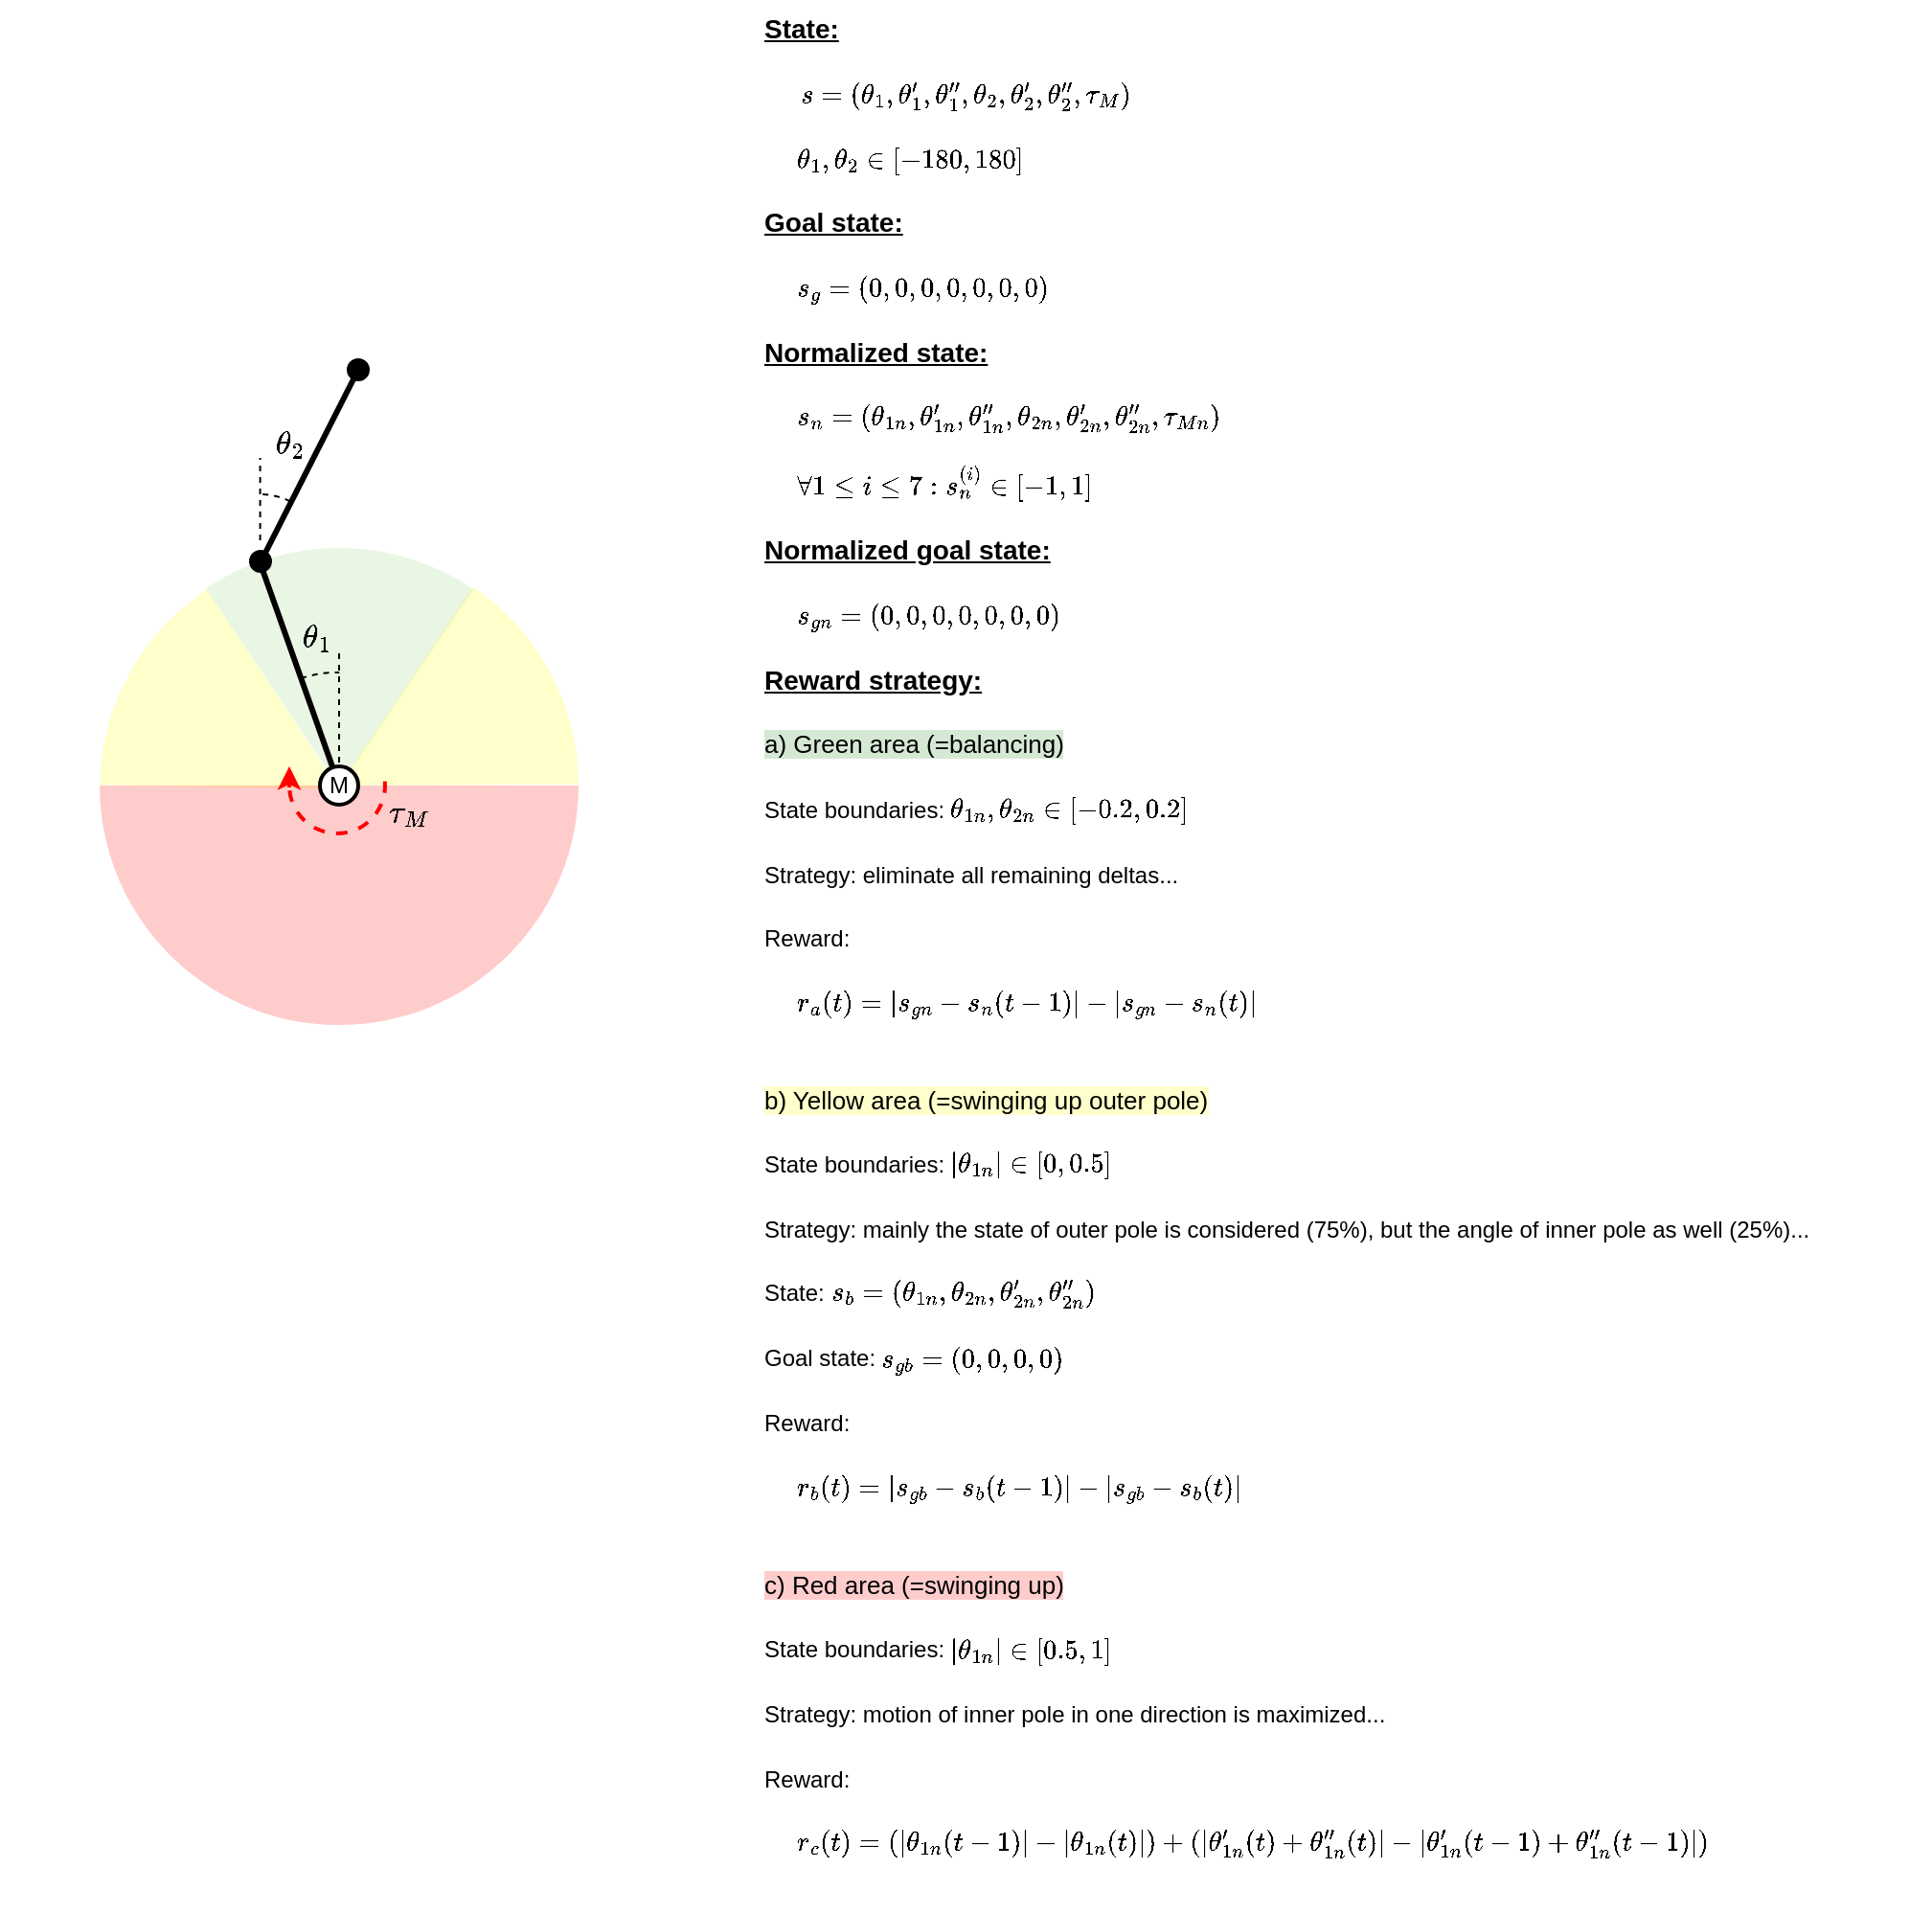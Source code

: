 <mxfile version="20.3.0" type="device"><diagram id="SoAf9DNDnfPF7d_BgXNH" name="Page-1"><mxGraphModel dx="950" dy="624" grid="0" gridSize="10" guides="1" tooltips="1" connect="1" arrows="1" fold="1" page="1" pageScale="1" pageWidth="827" pageHeight="1169" math="1" shadow="0"><root><mxCell id="0"/><mxCell id="1" parent="0"/><mxCell id="RjdXj3tlq7jlihEZckTk-12" value="" style="verticalLabelPosition=bottom;verticalAlign=top;html=1;shape=mxgraph.basic.partConcEllipse;startAngle=0.378;endAngle=0.532;arcWidth=1.24;dashed=1;strokeColor=none;strokeWidth=2;fillColor=#FFFF00;opacity=20;rotation=135;" parent="1" vertex="1"><mxGeometry x="90" y="327" width="250" height="250" as="geometry"/></mxCell><mxCell id="RjdXj3tlq7jlihEZckTk-23" value="&lt;u style=&quot;font-weight: bold;&quot;&gt;State:&lt;/u&gt;&lt;br&gt;&lt;br&gt;&amp;nbsp; &amp;nbsp; &amp;nbsp;&lt;font style=&quot;font-size: 12px;&quot;&gt;\(s = (\theta_1,&amp;nbsp;\theta_1',\theta_1'', \theta_2, \theta_2', \theta_2'', \tau_M)\)&lt;br&gt;&lt;br&gt;&amp;nbsp; &amp;nbsp; &amp;nbsp;\(\theta_1, \theta_2 \in [-180,180]\)&lt;/font&gt;&lt;br&gt;&lt;u style=&quot;font-weight: bold;&quot;&gt;&lt;br&gt;&lt;/u&gt;&lt;u style=&quot;font-weight: bold;&quot;&gt;Goal state:&lt;/u&gt;&lt;br&gt;&lt;br&gt;&lt;font style=&quot;font-size: 12px;&quot;&gt;&amp;nbsp; &amp;nbsp; &amp;nbsp;\(s_g = ( 0,0,0,0,0,0,0 )\)&lt;/font&gt;&lt;br&gt;&lt;u style=&quot;font-weight: bold;&quot;&gt;&lt;br&gt;Normalized state:&lt;/u&gt;&lt;br&gt;&lt;br&gt;&lt;font style=&quot;font-size: 12px;&quot;&gt;&amp;nbsp; &amp;nbsp; &amp;nbsp;\(s_n = (\theta_{1n},&amp;nbsp;\theta_{1n}',\theta_{1n}'', \theta_{2n}, \theta_{2n}', \theta_{2n}'', \tau_{Mn})\)&lt;br&gt;&lt;br&gt;&amp;nbsp; &amp;nbsp; &amp;nbsp;\(\forall 1\le i \le 7: s_n^{(i)} \in [-1,1]\)&lt;br&gt;&lt;/font&gt;&lt;u style=&quot;font-weight: bold;&quot;&gt;&lt;br&gt;&lt;/u&gt;&lt;u style=&quot;font-weight: bold;&quot;&gt;Normalized goal state:&lt;/u&gt;&lt;br&gt;&lt;br&gt;&lt;font style=&quot;font-size: 12px;&quot;&gt;&amp;nbsp; &amp;nbsp; &amp;nbsp;\(s_{gn} = ( 0,0,0,0,0,0,0 )\)&lt;/font&gt;&lt;br&gt;&lt;b style=&quot;text-decoration-line: underline;&quot;&gt;&lt;br&gt;Reward strategy:&lt;/b&gt;&lt;br&gt;&lt;br&gt;&lt;font style=&quot;font-size: 13px;&quot;&gt;&lt;span style=&quot;background-color: rgb(213, 232, 212);&quot;&gt;a) Green area (=balancing)&lt;/span&gt;&lt;br&gt;&lt;/font&gt;&lt;font style=&quot;font-size: 12px;&quot;&gt;&lt;font style=&quot;font-size: 12px;&quot;&gt;&lt;br&gt;State boundaries: \(\theta_{1n}, \theta_{2n}&lt;br&gt;&amp;nbsp;\in [-0.2, 0.2]\)&lt;br&gt;&lt;br&gt;Strategy: eliminate all remaining deltas...&lt;/font&gt;&lt;br&gt;&lt;br&gt;Reward: &lt;br&gt;&lt;br&gt;&amp;nbsp; &amp;nbsp; &amp;nbsp;\(r_a(t) = |s_{gn} - s_n(t-1)| - |s_{gn} - s_n(t)|\)&lt;br&gt;&lt;br&gt;&lt;/font&gt;&lt;span style=&quot;background-color: rgb(255, 255, 204); font-size: 13px;&quot;&gt;&lt;font style=&quot;font-size: 13px;&quot;&gt;&lt;br&gt;&lt;/font&gt;&lt;span style=&quot;font-size: 13px;&quot;&gt;b) Yellow area (=swinging up outer pole)&lt;/span&gt;&lt;/span&gt;&lt;br&gt;&lt;font style=&quot;font-size: 12px;&quot;&gt;&lt;br&gt;State boundaries: \(|\theta_{1n}| \in [0, 0.5]\)&lt;br&gt;&lt;br&gt;Strategy: mainly the state of outer pole is considered (75%), but the angle of inner pole as well (25%)...&lt;br&gt;&lt;br&gt;State: \(s_b = (\theta_{1n}, \theta_{2n}, \theta_{2n}', \theta_{2n}'') \)&lt;br&gt;&lt;br&gt;Goal state: \(s_{gb} = (0,0,0,0) \)&lt;br&gt;&lt;/font&gt;&lt;font style=&quot;font-size: 12px;&quot;&gt;&lt;br&gt;Reward:&lt;/font&gt;&lt;span style=&quot;font-size: 12px;&quot;&gt;&amp;nbsp;&lt;br&gt;&lt;br&gt;&amp;nbsp; &amp;nbsp; &amp;nbsp;\(r_b(t) = |s_{gb} - s_b(t-1)| - |s_{gb} - s_b(t)|\)&lt;/span&gt;&lt;br style=&quot;font-size: 12px;&quot;&gt;&lt;span style=&quot;background-color: rgb(255, 204, 204); font-size: 13px;&quot;&gt;&lt;font style=&quot;font-size: 13px;&quot;&gt;&lt;br&gt;&lt;br&gt;&lt;/font&gt;&lt;font style=&quot;font-size: 13px;&quot;&gt;c) Red area (=swinging up)&lt;/font&gt;&lt;/span&gt;&lt;font style=&quot;font-size: 13px;&quot;&gt;&lt;br&gt;&lt;/font&gt;&lt;font style=&quot;font-size: 12px;&quot;&gt;&lt;br&gt;State boundaries: \(|\theta_{1n}| \in [0.5, 1]\)&lt;br&gt;&lt;br&gt;Strategy: motion of inner pole in one direction is maximized...&lt;/font&gt;&lt;br&gt;&lt;font style=&quot;font-size: 12px;&quot;&gt;&lt;br&gt;Reward: &lt;br&gt;&lt;br&gt;&amp;nbsp; &amp;nbsp; &amp;nbsp;\(r_c(t) = ( |\theta_{1n}(t-1)| - |\theta_{1n}(t)| ) + ( |\theta_{1n}'(t) + \theta_{1n}''(t)| - |\theta_{1n}'(t-1) + \theta_{1n}''(t-1)|)\)&lt;/font&gt;" style="text;html=1;strokeColor=none;fillColor=none;align=left;verticalAlign=top;whiteSpace=wrap;rounded=0;dashed=1;strokeWidth=2;fontSize=14;" parent="1" vertex="1"><mxGeometry x="435" y="40" width="610" height="850" as="geometry"/></mxCell><mxCell id="xLzRDOE9kw9c_Kzfz_7v-2" value="" style="group" vertex="1" connectable="0" parent="1"><mxGeometry x="61.907" y="228" width="306.186" height="375.093" as="geometry"/></mxCell><mxCell id="RjdXj3tlq7jlihEZckTk-10" value="" style="verticalLabelPosition=bottom;verticalAlign=top;html=1;shape=mxgraph.basic.partConcEllipse;startAngle=0.406;endAngle=0.595;arcWidth=1.24;dashed=1;strokeColor=none;strokeWidth=2;fillColor=#97D077;opacity=20;rotation=-180;" parent="xLzRDOE9kw9c_Kzfz_7v-2" vertex="1"><mxGeometry x="28.093" y="98" width="250" height="250" as="geometry"/></mxCell><mxCell id="RjdXj3tlq7jlihEZckTk-9" value="" style="verticalLabelPosition=bottom;verticalAlign=top;html=1;shape=mxgraph.basic.partConcEllipse;startAngle=0.25;endAngle=0.75;arcWidth=1.24;dashed=1;strokeColor=none;strokeWidth=2;fillColor=#FF0000;opacity=20;" parent="xLzRDOE9kw9c_Kzfz_7v-2" vertex="1"><mxGeometry x="28.093" y="97" width="250" height="250" as="geometry"/></mxCell><mxCell id="RjdXj3tlq7jlihEZckTk-1" value="" style="endArrow=none;html=1;rounded=0;strokeWidth=3;exitX=0.665;exitY=0.969;exitDx=0;exitDy=0;exitPerimeter=0;" parent="xLzRDOE9kw9c_Kzfz_7v-2" source="RjdXj3tlq7jlihEZckTk-10" target="RjdXj3tlq7jlihEZckTk-6" edge="1"><mxGeometry width="50" height="50" relative="1" as="geometry"><mxPoint x="73.093" y="102" as="sourcePoint"/><mxPoint x="147.487" y="176.393" as="targetPoint"/></mxGeometry></mxCell><mxCell id="RjdXj3tlq7jlihEZckTk-3" value="" style="endArrow=none;html=1;rounded=0;strokeWidth=3;bendable=0;sketch=0;exitX=0.665;exitY=0.976;exitDx=0;exitDy=0;exitPerimeter=0;" parent="xLzRDOE9kw9c_Kzfz_7v-2" edge="1"><mxGeometry width="50" height="50" relative="1" as="geometry"><mxPoint x="111.843" y="106" as="sourcePoint"/><mxPoint x="163.093" y="5" as="targetPoint"/></mxGeometry></mxCell><mxCell id="RjdXj3tlq7jlihEZckTk-11" value="" style="verticalLabelPosition=bottom;verticalAlign=top;html=1;shape=mxgraph.basic.partConcEllipse;startAngle=0.386;endAngle=0.541;arcWidth=1.24;dashed=1;strokeColor=none;strokeWidth=2;fillColor=#FFFF00;opacity=20;rotation=-105;" parent="xLzRDOE9kw9c_Kzfz_7v-2" vertex="1"><mxGeometry x="28.093" y="97" width="250" height="250" as="geometry"/></mxCell><mxCell id="RjdXj3tlq7jlihEZckTk-6" value="M" style="ellipse;whiteSpace=wrap;html=1;aspect=fixed;strokeWidth=2;" parent="xLzRDOE9kw9c_Kzfz_7v-2" vertex="1"><mxGeometry x="143.093" y="212" width="20" height="20" as="geometry"/></mxCell><mxCell id="RjdXj3tlq7jlihEZckTk-13" value="" style="ellipse;whiteSpace=wrap;html=1;aspect=fixed;strokeWidth=2;fillColor=#000000;" parent="xLzRDOE9kw9c_Kzfz_7v-2" vertex="1"><mxGeometry x="107.093" y="100" width="10" height="10" as="geometry"/></mxCell><mxCell id="RjdXj3tlq7jlihEZckTk-14" value="" style="ellipse;whiteSpace=wrap;html=1;aspect=fixed;strokeWidth=2;fillColor=#000000;" parent="xLzRDOE9kw9c_Kzfz_7v-2" vertex="1"><mxGeometry x="158.093" width="10" height="10" as="geometry"/></mxCell><mxCell id="RjdXj3tlq7jlihEZckTk-16" value="\(\theta_1\)" style="text;html=1;strokeColor=none;fillColor=none;align=center;verticalAlign=middle;whiteSpace=wrap;rounded=0;dashed=1;strokeWidth=2;opacity=20;fontSize=14;" parent="xLzRDOE9kw9c_Kzfz_7v-2" vertex="1"><mxGeometry x="112.093" y="130" width="60" height="30" as="geometry"/></mxCell><mxCell id="RjdXj3tlq7jlihEZckTk-20" value="\(\theta_2\)" style="text;html=1;strokeColor=none;fillColor=none;align=center;verticalAlign=middle;whiteSpace=wrap;rounded=0;dashed=1;strokeWidth=2;opacity=20;fontSize=14;" parent="xLzRDOE9kw9c_Kzfz_7v-2" vertex="1"><mxGeometry x="98.093" y="29" width="60" height="30" as="geometry"/></mxCell><mxCell id="RjdXj3tlq7jlihEZckTk-22" value="" style="endArrow=none;dashed=1;html=1;rounded=0;sketch=0;strokeWidth=1;fontSize=14;" parent="xLzRDOE9kw9c_Kzfz_7v-2" edge="1"><mxGeometry width="50" height="50" relative="1" as="geometry"><mxPoint x="111.893" y="94" as="sourcePoint"/><mxPoint x="111.893" y="51" as="targetPoint"/></mxGeometry></mxCell><mxCell id="RjdXj3tlq7jlihEZckTk-29" value="" style="verticalLabelPosition=bottom;verticalAlign=top;html=1;shape=mxgraph.basic.arc;startAngle=0.949;endAngle=0.003;dashed=1;labelBackgroundColor=#FFCCCC;strokeColor=default;strokeWidth=1;fontSize=12;fontColor=#FF0000;fillColor=none;" parent="xLzRDOE9kw9c_Kzfz_7v-2" vertex="1"><mxGeometry x="92.093" y="163" width="120" height="120" as="geometry"/></mxCell><mxCell id="RjdXj3tlq7jlihEZckTk-31" value="" style="verticalLabelPosition=bottom;verticalAlign=top;html=1;shape=mxgraph.basic.arc;startAngle=0.505;endAngle=0.579;dashed=1;labelBackgroundColor=#FFCCCC;strokeColor=default;strokeWidth=1;fontSize=12;fontColor=#FF0000;fillColor=none;rotation=-180;" parent="xLzRDOE9kw9c_Kzfz_7v-2" vertex="1"><mxGeometry x="77.093" y="70" width="70" height="70" as="geometry"/></mxCell><mxCell id="RjdXj3tlq7jlihEZckTk-24" value="\(\tau_M\)" style="verticalLabelPosition=middle;verticalAlign=bottom;html=1;shape=mxgraph.basic.arc;startAngle=0.236;endAngle=0.747;dashed=1;strokeColor=#FF0000;strokeWidth=2;fontSize=14;fillColor=none;align=left;labelPosition=right;" parent="xLzRDOE9kw9c_Kzfz_7v-2" vertex="1"><mxGeometry x="127.093" y="197" width="50" height="50" as="geometry"/></mxCell><mxCell id="RjdXj3tlq7jlihEZckTk-21" value="" style="endArrow=none;dashed=1;html=1;rounded=0;sketch=0;strokeWidth=1;fontSize=14;" parent="xLzRDOE9kw9c_Kzfz_7v-2" edge="1"><mxGeometry width="50" height="50" relative="1" as="geometry"><mxPoint x="153.093" y="210" as="sourcePoint"/><mxPoint x="153.093" y="150" as="targetPoint"/></mxGeometry></mxCell><mxCell id="xLzRDOE9kw9c_Kzfz_7v-1" value="" style="endArrow=classic;html=1;rounded=0;sketch=0;strokeWidth=2;fontSize=12;strokeColor=#FF0000;" edge="1" parent="xLzRDOE9kw9c_Kzfz_7v-2"><mxGeometry width="50" height="50" relative="1" as="geometry"><mxPoint x="127.093" y="223" as="sourcePoint"/><mxPoint x="127.093" y="212" as="targetPoint"/></mxGeometry></mxCell></root></mxGraphModel></diagram></mxfile>